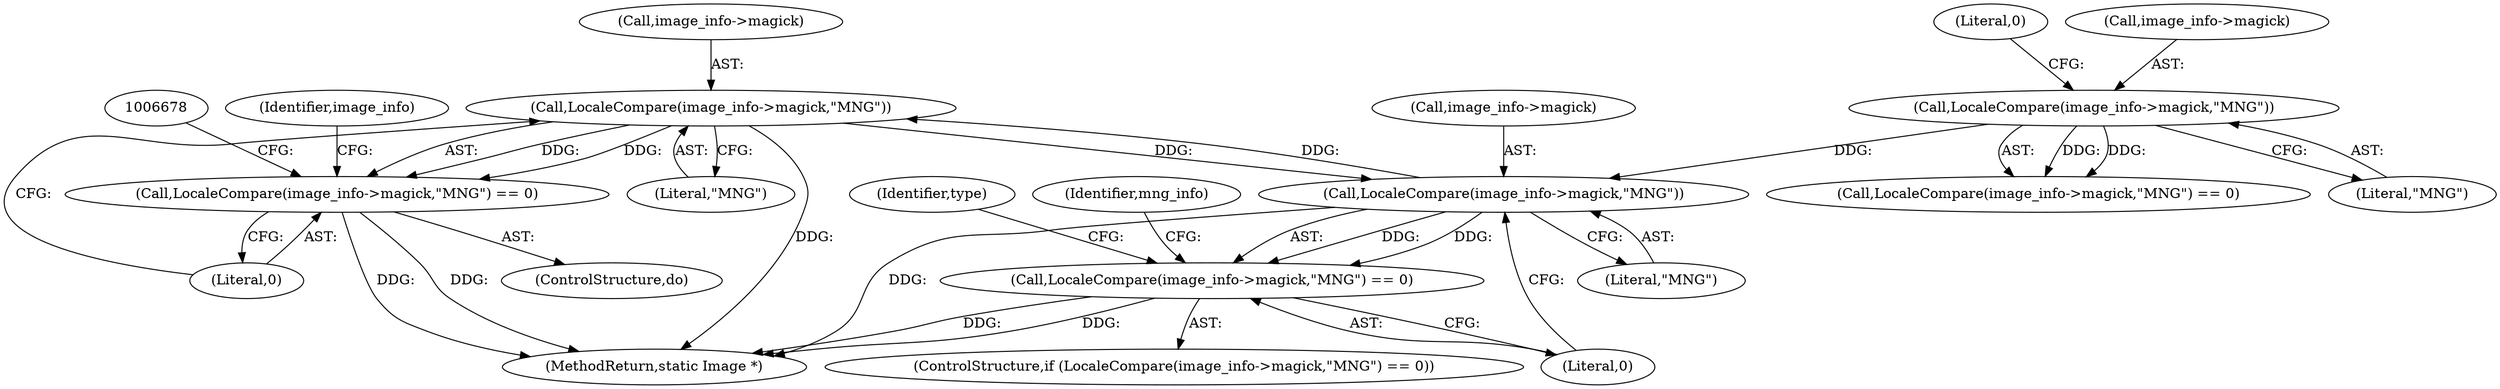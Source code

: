 digraph "0_ImageMagick_9eedb5660f1704cde8e8cd784c5c2a09dd2fd60f_0@pointer" {
"1006671" [label="(Call,LocaleCompare(image_info->magick,\"MNG\"))"];
"1000418" [label="(Call,LocaleCompare(image_info->magick,\"MNG\"))"];
"1000280" [label="(Call,LocaleCompare(image_info->magick,\"MNG\"))"];
"1006671" [label="(Call,LocaleCompare(image_info->magick,\"MNG\"))"];
"1000417" [label="(Call,LocaleCompare(image_info->magick,\"MNG\") == 0)"];
"1006670" [label="(Call,LocaleCompare(image_info->magick,\"MNG\") == 0)"];
"1000285" [label="(Literal,0)"];
"1007374" [label="(MethodReturn,static Image *)"];
"1000279" [label="(Call,LocaleCompare(image_info->magick,\"MNG\") == 0)"];
"1000413" [label="(ControlStructure,do)"];
"1000281" [label="(Call,image_info->magick)"];
"1004686" [label="(Identifier,mng_info)"];
"1000422" [label="(Literal,\"MNG\")"];
"1000416" [label="(ControlStructure,if (LocaleCompare(image_info->magick,\"MNG\") == 0))"];
"1000284" [label="(Literal,\"MNG\")"];
"1000418" [label="(Call,LocaleCompare(image_info->magick,\"MNG\"))"];
"1006672" [label="(Call,image_info->magick)"];
"1000419" [label="(Call,image_info->magick)"];
"1000423" [label="(Literal,0)"];
"1000428" [label="(Identifier,type)"];
"1006671" [label="(Call,LocaleCompare(image_info->magick,\"MNG\"))"];
"1006670" [label="(Call,LocaleCompare(image_info->magick,\"MNG\") == 0)"];
"1006676" [label="(Literal,0)"];
"1000280" [label="(Call,LocaleCompare(image_info->magick,\"MNG\"))"];
"1000420" [label="(Identifier,image_info)"];
"1000417" [label="(Call,LocaleCompare(image_info->magick,\"MNG\") == 0)"];
"1006675" [label="(Literal,\"MNG\")"];
"1006671" -> "1006670"  [label="AST: "];
"1006671" -> "1006675"  [label="CFG: "];
"1006672" -> "1006671"  [label="AST: "];
"1006675" -> "1006671"  [label="AST: "];
"1006676" -> "1006671"  [label="CFG: "];
"1006671" -> "1007374"  [label="DDG: "];
"1006671" -> "1000418"  [label="DDG: "];
"1006671" -> "1006670"  [label="DDG: "];
"1006671" -> "1006670"  [label="DDG: "];
"1000418" -> "1006671"  [label="DDG: "];
"1000418" -> "1000417"  [label="AST: "];
"1000418" -> "1000422"  [label="CFG: "];
"1000419" -> "1000418"  [label="AST: "];
"1000422" -> "1000418"  [label="AST: "];
"1000423" -> "1000418"  [label="CFG: "];
"1000418" -> "1007374"  [label="DDG: "];
"1000418" -> "1000417"  [label="DDG: "];
"1000418" -> "1000417"  [label="DDG: "];
"1000280" -> "1000418"  [label="DDG: "];
"1000280" -> "1000279"  [label="AST: "];
"1000280" -> "1000284"  [label="CFG: "];
"1000281" -> "1000280"  [label="AST: "];
"1000284" -> "1000280"  [label="AST: "];
"1000285" -> "1000280"  [label="CFG: "];
"1000280" -> "1000279"  [label="DDG: "];
"1000280" -> "1000279"  [label="DDG: "];
"1000417" -> "1000416"  [label="AST: "];
"1000417" -> "1000423"  [label="CFG: "];
"1000423" -> "1000417"  [label="AST: "];
"1000428" -> "1000417"  [label="CFG: "];
"1004686" -> "1000417"  [label="CFG: "];
"1000417" -> "1007374"  [label="DDG: "];
"1000417" -> "1007374"  [label="DDG: "];
"1006670" -> "1000413"  [label="AST: "];
"1006670" -> "1006676"  [label="CFG: "];
"1006676" -> "1006670"  [label="AST: "];
"1000420" -> "1006670"  [label="CFG: "];
"1006678" -> "1006670"  [label="CFG: "];
"1006670" -> "1007374"  [label="DDG: "];
"1006670" -> "1007374"  [label="DDG: "];
}

